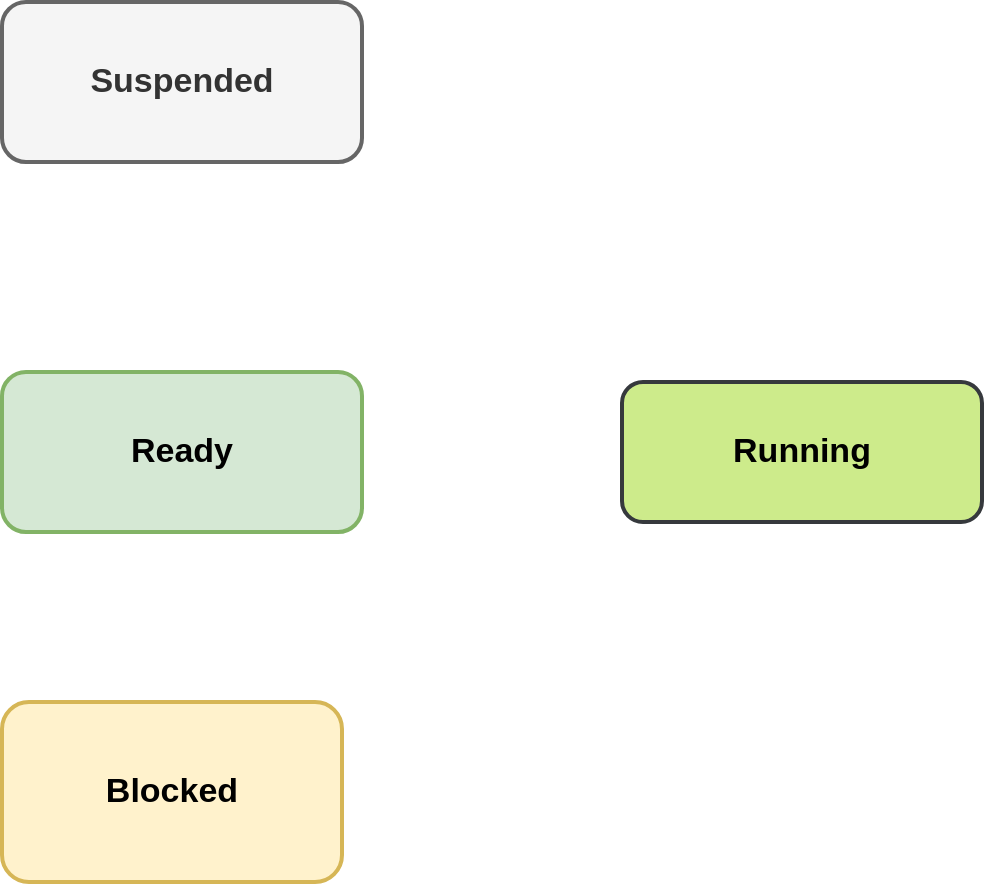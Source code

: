 <mxfile version="18.1.1" type="github">
  <diagram id="vIzVMyiabT15ts59GRQ8" name="Page-1">
    <mxGraphModel dx="1578" dy="784" grid="1" gridSize="10" guides="1" tooltips="1" connect="1" arrows="1" fold="1" page="1" pageScale="1" pageWidth="850" pageHeight="1100" math="0" shadow="0">
      <root>
        <mxCell id="0" />
        <mxCell id="1" parent="0" />
        <mxCell id="shI915pPz38To5PjgWUX-1" value="Suspended" style="rounded=1;whiteSpace=wrap;html=1;fillColor=#f5f5f5;fontColor=#333333;strokeColor=#666666;strokeWidth=2;fontStyle=1;fontSize=17;" vertex="1" parent="1">
          <mxGeometry x="280" y="110" width="180" height="80" as="geometry" />
        </mxCell>
        <mxCell id="shI915pPz38To5PjgWUX-2" value="Ready" style="rounded=1;whiteSpace=wrap;html=1;fillColor=#d5e8d4;strokeColor=#82b366;strokeWidth=2;fontStyle=1;fontSize=17;" vertex="1" parent="1">
          <mxGeometry x="280" y="295" width="180" height="80" as="geometry" />
        </mxCell>
        <mxCell id="shI915pPz38To5PjgWUX-3" value="Blocked" style="rounded=1;whiteSpace=wrap;html=1;fillColor=#fff2cc;strokeColor=#d6b656;strokeWidth=2;fontStyle=1;fontSize=17;" vertex="1" parent="1">
          <mxGeometry x="280" y="460" width="170" height="90" as="geometry" />
        </mxCell>
        <mxCell id="shI915pPz38To5PjgWUX-4" value="Running " style="rounded=1;whiteSpace=wrap;html=1;fillColor=#cdeb8b;strokeColor=#36393d;strokeWidth=2;fontStyle=1;fontSize=17;" vertex="1" parent="1">
          <mxGeometry x="590" y="300" width="180" height="70" as="geometry" />
        </mxCell>
      </root>
    </mxGraphModel>
  </diagram>
</mxfile>
